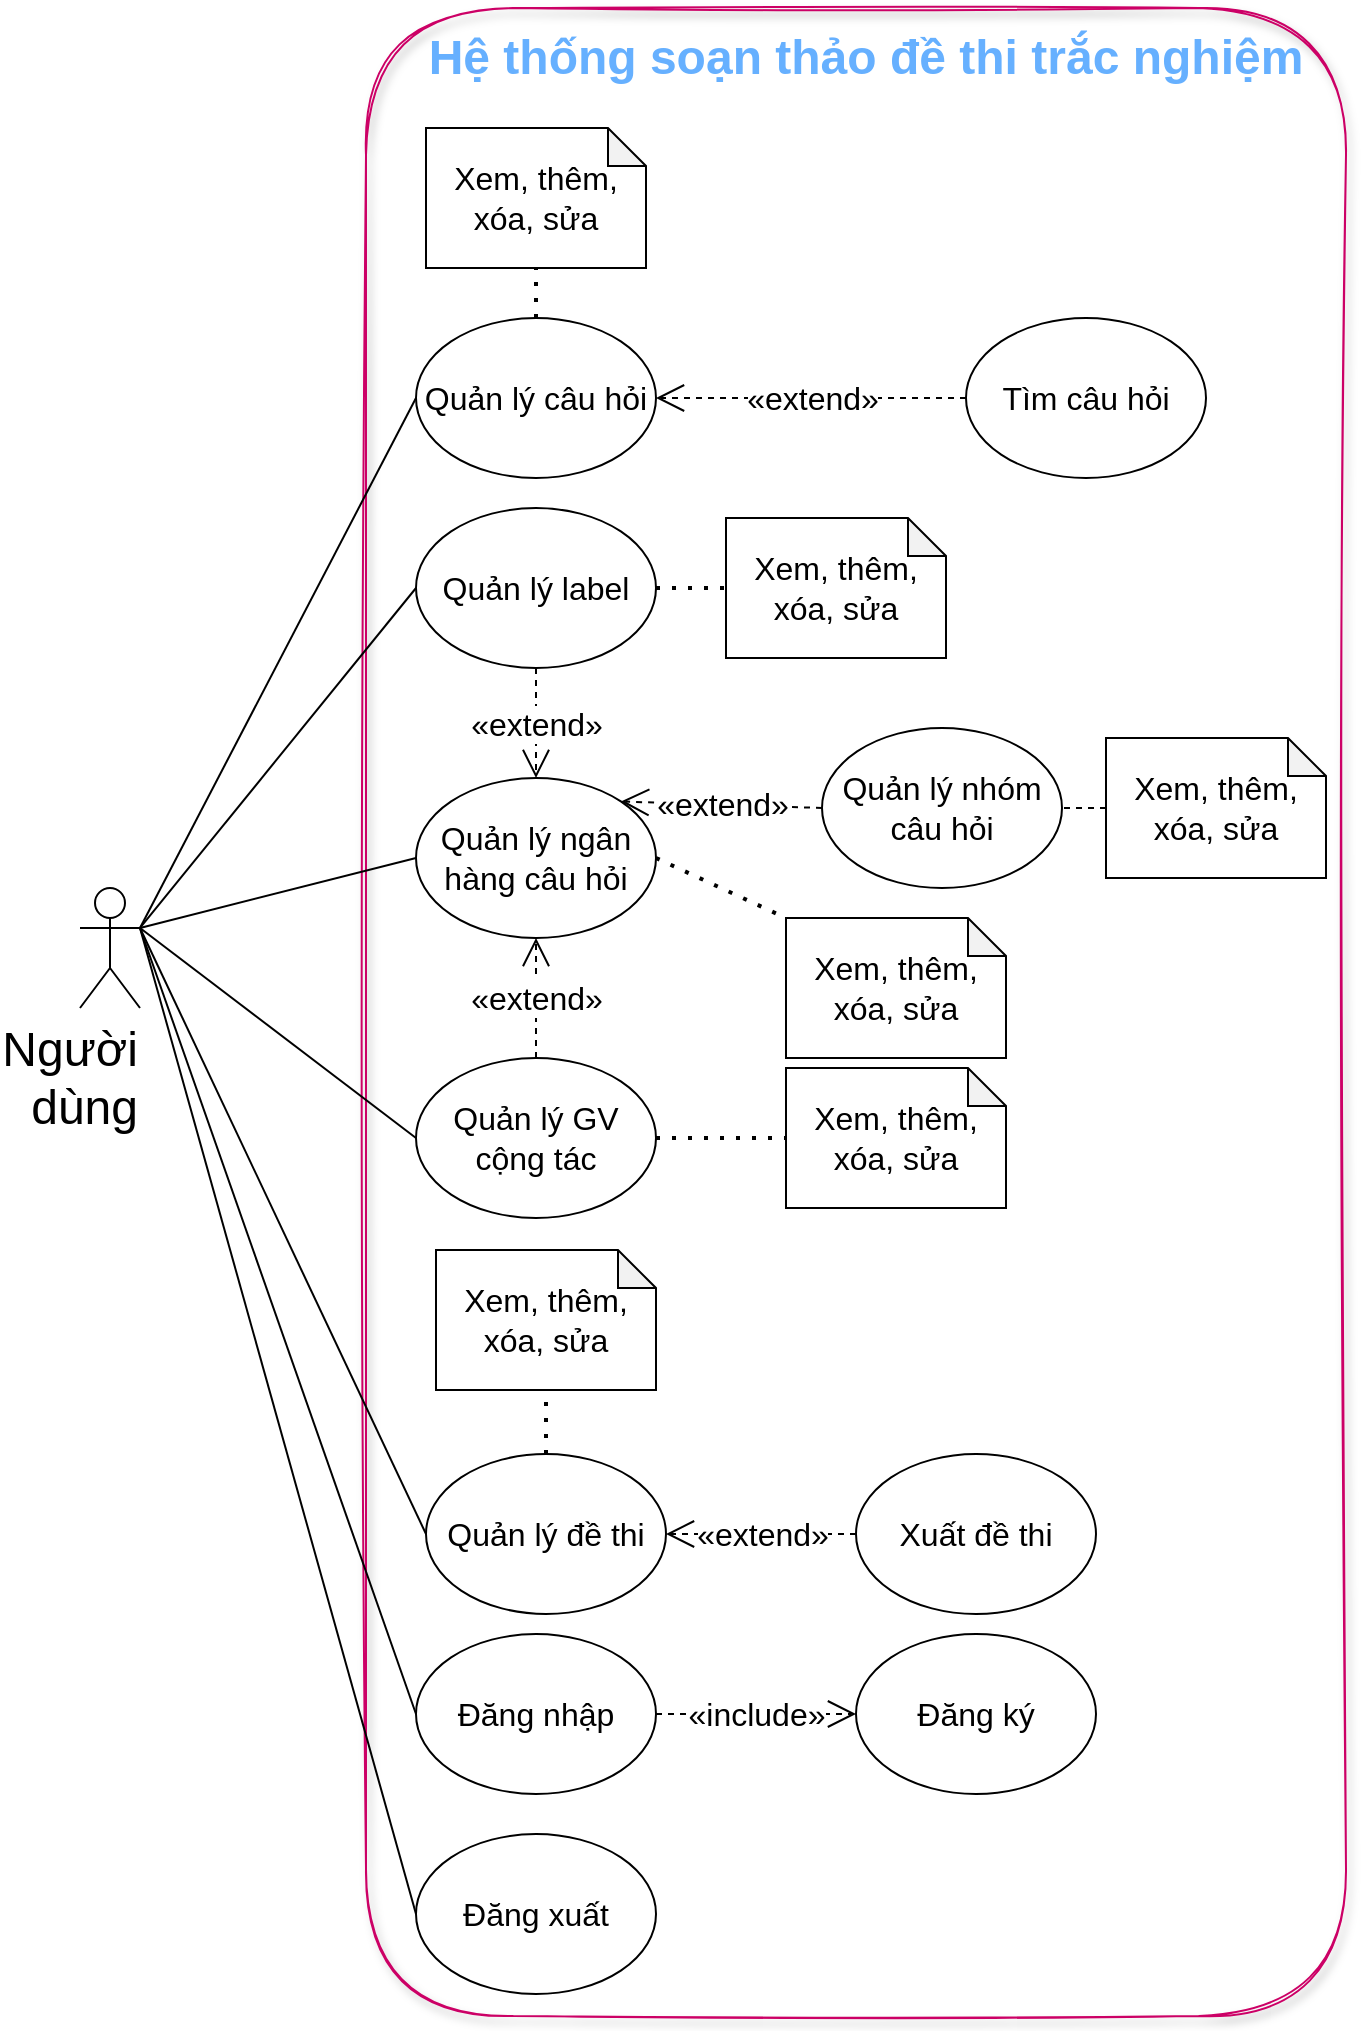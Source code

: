 <mxfile>
    <diagram id="kI2TxlEAmkLJwoIHT96z" name="Hệ thống soạn thảo đề thi trắc nghiệm">
        <mxGraphModel dx="1527" dy="629" grid="0" gridSize="10" guides="1" tooltips="1" connect="1" arrows="1" fold="1" page="1" pageScale="1" pageWidth="850" pageHeight="1100" math="0" shadow="0">
            <root>
                <mxCell id="0"/>
                <mxCell id="1" parent="0"/>
                <mxCell id="45" value="" style="rounded=1;whiteSpace=wrap;html=1;fontSize=24;direction=south;fillColor=none;fontColor=#ffffff;strokeColor=#CC0066;shadow=1;glass=0;sketch=1;gradientDirection=east;" parent="1" vertex="1">
                    <mxGeometry x="200" y="50" width="490" height="1004" as="geometry"/>
                </mxCell>
                <mxCell id="2" value="&lt;font color=&quot;#66b0ff&quot; style=&quot;font-size: 24px&quot;&gt;Hệ thống soạn thảo đề thi trắc nghiệm&lt;/font&gt;" style="text;html=1;align=center;verticalAlign=middle;whiteSpace=wrap;rounded=0;fontStyle=1;fontColor=#66FF66;" parent="1" vertex="1">
                    <mxGeometry x="225" y="60" width="450" height="30" as="geometry"/>
                </mxCell>
                <mxCell id="41" value="&lt;div style=&quot;&quot;&gt;&lt;span style=&quot;background-color: initial;&quot;&gt;Người&lt;/span&gt;&lt;/div&gt;&lt;div style=&quot;&quot;&gt;&lt;span style=&quot;background-color: initial;&quot;&gt;dùng&lt;/span&gt;&lt;/div&gt;" style="shape=umlActor;verticalLabelPosition=bottom;verticalAlign=top;html=1;outlineConnect=0;fontSize=24;align=right;" parent="1" vertex="1">
                    <mxGeometry x="57" y="490" width="30" height="60" as="geometry"/>
                </mxCell>
                <mxCell id="ftGuLWszDXxZbfX0sJgo-45" value="Quản lý câu hỏi" style="ellipse;whiteSpace=wrap;html=1;fontSize=16;" parent="1" vertex="1">
                    <mxGeometry x="225" y="205" width="120" height="80" as="geometry"/>
                </mxCell>
                <mxCell id="ftGuLWszDXxZbfX0sJgo-46" value="Xem, thêm, xóa, sửa" style="shape=note;whiteSpace=wrap;html=1;backgroundOutline=1;darkOpacity=0.05;fontSize=16;size=19;" parent="1" vertex="1">
                    <mxGeometry x="230" y="110" width="110" height="70" as="geometry"/>
                </mxCell>
                <mxCell id="ftGuLWszDXxZbfX0sJgo-47" value="" style="endArrow=none;dashed=1;html=1;dashPattern=1 3;strokeWidth=2;fontSize=16;exitX=0.5;exitY=0;exitDx=0;exitDy=0;entryX=0.5;entryY=1;entryDx=0;entryDy=0;entryPerimeter=0;" parent="1" source="ftGuLWszDXxZbfX0sJgo-45" target="ftGuLWszDXxZbfX0sJgo-46" edge="1">
                    <mxGeometry width="50" height="50" relative="1" as="geometry">
                        <mxPoint x="390" y="300" as="sourcePoint"/>
                        <mxPoint x="440" y="250" as="targetPoint"/>
                    </mxGeometry>
                </mxCell>
                <mxCell id="ftGuLWszDXxZbfX0sJgo-48" value="Quản lý ngân hàng câu hỏi" style="ellipse;whiteSpace=wrap;html=1;fontSize=16;" parent="1" vertex="1">
                    <mxGeometry x="225" y="435" width="120" height="80" as="geometry"/>
                </mxCell>
                <mxCell id="ftGuLWszDXxZbfX0sJgo-49" value="Xem, thêm, xóa, sửa" style="shape=note;whiteSpace=wrap;html=1;backgroundOutline=1;darkOpacity=0.05;fontSize=16;size=19;" parent="1" vertex="1">
                    <mxGeometry x="410" y="505" width="110" height="70" as="geometry"/>
                </mxCell>
                <mxCell id="ftGuLWszDXxZbfX0sJgo-50" value="" style="endArrow=none;dashed=1;html=1;dashPattern=1 3;strokeWidth=2;fontSize=16;entryX=0;entryY=0;entryDx=0;entryDy=0;entryPerimeter=0;exitX=1;exitY=0.5;exitDx=0;exitDy=0;" parent="1" source="ftGuLWszDXxZbfX0sJgo-48" target="ftGuLWszDXxZbfX0sJgo-49" edge="1">
                    <mxGeometry width="50" height="50" relative="1" as="geometry">
                        <mxPoint x="340" y="470" as="sourcePoint"/>
                        <mxPoint x="440" y="440" as="targetPoint"/>
                    </mxGeometry>
                </mxCell>
                <mxCell id="ftGuLWszDXxZbfX0sJgo-54" value="&lt;div style=&quot;text-align: left;&quot;&gt;«extend»&lt;/div&gt;" style="endArrow=open;endSize=12;dashed=1;html=1;fontSize=16;exitX=0.5;exitY=0;exitDx=0;exitDy=0;entryX=0.5;entryY=1;entryDx=0;entryDy=0;" parent="1" source="ftGuLWszDXxZbfX0sJgo-56" target="ftGuLWszDXxZbfX0sJgo-48" edge="1">
                    <mxGeometry width="160" relative="1" as="geometry">
                        <mxPoint x="350" y="390" as="sourcePoint"/>
                        <mxPoint x="410" y="450" as="targetPoint"/>
                    </mxGeometry>
                </mxCell>
                <mxCell id="ftGuLWszDXxZbfX0sJgo-56" value="Quản lý GV cộng tác" style="ellipse;whiteSpace=wrap;html=1;fontSize=16;" parent="1" vertex="1">
                    <mxGeometry x="225" y="575" width="120" height="80" as="geometry"/>
                </mxCell>
                <mxCell id="ftGuLWszDXxZbfX0sJgo-57" value="" style="endArrow=none;html=1;fontSize=16;exitX=1;exitY=0.333;exitDx=0;exitDy=0;exitPerimeter=0;entryX=0;entryY=0.5;entryDx=0;entryDy=0;" parent="1" source="41" target="ftGuLWszDXxZbfX0sJgo-56" edge="1">
                    <mxGeometry width="50" height="50" relative="1" as="geometry">
                        <mxPoint x="150" y="360" as="sourcePoint"/>
                        <mxPoint x="200" y="310" as="targetPoint"/>
                    </mxGeometry>
                </mxCell>
                <mxCell id="ftGuLWszDXxZbfX0sJgo-58" value="" style="endArrow=none;html=1;fontSize=16;exitX=1;exitY=0.333;exitDx=0;exitDy=0;exitPerimeter=0;entryX=0;entryY=0.5;entryDx=0;entryDy=0;" parent="1" source="41" target="ftGuLWszDXxZbfX0sJgo-48" edge="1">
                    <mxGeometry width="50" height="50" relative="1" as="geometry">
                        <mxPoint x="120" y="360" as="sourcePoint"/>
                        <mxPoint x="170" y="310" as="targetPoint"/>
                    </mxGeometry>
                </mxCell>
                <mxCell id="ftGuLWszDXxZbfX0sJgo-59" value="" style="endArrow=none;html=1;fontSize=16;exitX=1;exitY=0.333;exitDx=0;exitDy=0;exitPerimeter=0;entryX=0;entryY=0.5;entryDx=0;entryDy=0;" parent="1" source="41" target="ftGuLWszDXxZbfX0sJgo-45" edge="1">
                    <mxGeometry width="50" height="50" relative="1" as="geometry">
                        <mxPoint x="130" y="320" as="sourcePoint"/>
                        <mxPoint x="180" y="270" as="targetPoint"/>
                    </mxGeometry>
                </mxCell>
                <mxCell id="ftGuLWszDXxZbfX0sJgo-60" value="Quản lý đề thi" style="ellipse;whiteSpace=wrap;html=1;fontSize=16;" parent="1" vertex="1">
                    <mxGeometry x="230" y="773" width="120" height="80" as="geometry"/>
                </mxCell>
                <mxCell id="ftGuLWszDXxZbfX0sJgo-61" value="Xem, thêm, xóa, sửa" style="shape=note;whiteSpace=wrap;html=1;backgroundOutline=1;darkOpacity=0.05;fontSize=16;size=19;" parent="1" vertex="1">
                    <mxGeometry x="235" y="671" width="110" height="70" as="geometry"/>
                </mxCell>
                <mxCell id="ftGuLWszDXxZbfX0sJgo-62" value="" style="endArrow=none;dashed=1;html=1;dashPattern=1 3;strokeWidth=2;fontSize=16;entryX=0.5;entryY=1;entryDx=0;entryDy=0;entryPerimeter=0;exitX=0.5;exitY=0;exitDx=0;exitDy=0;" parent="1" source="ftGuLWszDXxZbfX0sJgo-60" target="ftGuLWszDXxZbfX0sJgo-61" edge="1">
                    <mxGeometry width="50" height="50" relative="1" as="geometry">
                        <mxPoint x="280" y="573" as="sourcePoint"/>
                        <mxPoint x="445" y="453" as="targetPoint"/>
                    </mxGeometry>
                </mxCell>
                <mxCell id="ftGuLWszDXxZbfX0sJgo-65" value="" style="endArrow=none;html=1;fontSize=16;exitX=1;exitY=0.333;exitDx=0;exitDy=0;exitPerimeter=0;entryX=0;entryY=0.5;entryDx=0;entryDy=0;" parent="1" source="41" target="ftGuLWszDXxZbfX0sJgo-60" edge="1">
                    <mxGeometry width="50" height="50" relative="1" as="geometry">
                        <mxPoint x="420" y="490" as="sourcePoint"/>
                        <mxPoint x="470" y="440" as="targetPoint"/>
                    </mxGeometry>
                </mxCell>
                <mxCell id="ftGuLWszDXxZbfX0sJgo-66" value="Xuất đề thi" style="ellipse;whiteSpace=wrap;html=1;fontSize=16;" parent="1" vertex="1">
                    <mxGeometry x="445" y="773" width="120" height="80" as="geometry"/>
                </mxCell>
                <mxCell id="ftGuLWszDXxZbfX0sJgo-67" value="«extend»" style="endArrow=open;endSize=12;dashed=1;html=1;fontSize=16;exitX=0;exitY=0.5;exitDx=0;exitDy=0;entryX=1;entryY=0.5;entryDx=0;entryDy=0;" parent="1" source="ftGuLWszDXxZbfX0sJgo-66" target="ftGuLWszDXxZbfX0sJgo-60" edge="1">
                    <mxGeometry width="160" relative="1" as="geometry">
                        <mxPoint x="495.0" y="253" as="sourcePoint"/>
                        <mxPoint x="335.0" y="233" as="targetPoint"/>
                    </mxGeometry>
                </mxCell>
                <mxCell id="ftGuLWszDXxZbfX0sJgo-73" value="Quản lý label" style="ellipse;whiteSpace=wrap;html=1;fontSize=16;" parent="1" vertex="1">
                    <mxGeometry x="225" y="300" width="120" height="80" as="geometry"/>
                </mxCell>
                <mxCell id="ftGuLWszDXxZbfX0sJgo-74" value="Xem, thêm, xóa, sửa" style="shape=note;whiteSpace=wrap;html=1;backgroundOutline=1;darkOpacity=0.05;fontSize=16;size=19;" parent="1" vertex="1">
                    <mxGeometry x="380" y="305" width="110" height="70" as="geometry"/>
                </mxCell>
                <mxCell id="ftGuLWszDXxZbfX0sJgo-75" value="" style="endArrow=none;dashed=1;html=1;dashPattern=1 3;strokeWidth=2;fontSize=16;exitX=1;exitY=0.5;exitDx=0;exitDy=0;entryX=0;entryY=0.5;entryDx=0;entryDy=0;entryPerimeter=0;" parent="1" source="ftGuLWszDXxZbfX0sJgo-73" target="ftGuLWszDXxZbfX0sJgo-74" edge="1">
                    <mxGeometry width="50" height="50" relative="1" as="geometry">
                        <mxPoint x="400" y="900" as="sourcePoint"/>
                        <mxPoint x="450" y="850" as="targetPoint"/>
                    </mxGeometry>
                </mxCell>
                <mxCell id="ftGuLWszDXxZbfX0sJgo-78" value="" style="endArrow=none;html=1;fontSize=16;entryX=0;entryY=0.5;entryDx=0;entryDy=0;exitX=1;exitY=0.333;exitDx=0;exitDy=0;exitPerimeter=0;" parent="1" source="41" target="ftGuLWszDXxZbfX0sJgo-73" edge="1">
                    <mxGeometry width="50" height="50" relative="1" as="geometry">
                        <mxPoint x="150" y="400" as="sourcePoint"/>
                        <mxPoint x="180" y="610" as="targetPoint"/>
                    </mxGeometry>
                </mxCell>
                <mxCell id="ftGuLWszDXxZbfX0sJgo-80" value="Tìm câu hỏi" style="ellipse;whiteSpace=wrap;html=1;fontSize=16;" parent="1" vertex="1">
                    <mxGeometry x="500" y="205" width="120" height="80" as="geometry"/>
                </mxCell>
                <mxCell id="ftGuLWszDXxZbfX0sJgo-81" value="«extend»" style="endArrow=open;endSize=12;dashed=1;html=1;fontSize=16;exitX=0;exitY=0.5;exitDx=0;exitDy=0;entryX=1;entryY=0.5;entryDx=0;entryDy=0;" parent="1" source="ftGuLWszDXxZbfX0sJgo-80" target="ftGuLWszDXxZbfX0sJgo-45" edge="1">
                    <mxGeometry width="160" relative="1" as="geometry">
                        <mxPoint x="630" y="600" as="sourcePoint"/>
                        <mxPoint x="340.0" y="450" as="targetPoint"/>
                    </mxGeometry>
                </mxCell>
                <mxCell id="ftGuLWszDXxZbfX0sJgo-82" value="Đăng nhập" style="ellipse;whiteSpace=wrap;html=1;fontSize=16;" parent="1" vertex="1">
                    <mxGeometry x="225" y="863" width="120" height="80" as="geometry"/>
                </mxCell>
                <mxCell id="ftGuLWszDXxZbfX0sJgo-83" value="Đăng ký" style="ellipse;whiteSpace=wrap;html=1;fontSize=16;" parent="1" vertex="1">
                    <mxGeometry x="445" y="863" width="120" height="80" as="geometry"/>
                </mxCell>
                <mxCell id="ftGuLWszDXxZbfX0sJgo-84" value="«include»" style="endArrow=open;endSize=12;dashed=1;html=1;fontSize=16;exitX=1;exitY=0.5;exitDx=0;exitDy=0;entryX=0;entryY=0.5;entryDx=0;entryDy=0;" parent="1" source="ftGuLWszDXxZbfX0sJgo-82" target="ftGuLWszDXxZbfX0sJgo-83" edge="1">
                    <mxGeometry width="160" relative="1" as="geometry">
                        <mxPoint x="375" y="913" as="sourcePoint"/>
                        <mxPoint x="460" y="813" as="targetPoint"/>
                    </mxGeometry>
                </mxCell>
                <mxCell id="ftGuLWszDXxZbfX0sJgo-86" value="" style="endArrow=none;html=1;fontSize=16;entryX=0;entryY=0.5;entryDx=0;entryDy=0;exitX=1;exitY=0.333;exitDx=0;exitDy=0;exitPerimeter=0;" parent="1" source="41" target="ftGuLWszDXxZbfX0sJgo-82" edge="1">
                    <mxGeometry width="50" height="50" relative="1" as="geometry">
                        <mxPoint x="100" y="840" as="sourcePoint"/>
                        <mxPoint x="150" y="790" as="targetPoint"/>
                    </mxGeometry>
                </mxCell>
                <mxCell id="ftGuLWszDXxZbfX0sJgo-87" value="Đăng xuất" style="ellipse;whiteSpace=wrap;html=1;fontSize=16;" parent="1" vertex="1">
                    <mxGeometry x="225" y="963" width="120" height="80" as="geometry"/>
                </mxCell>
                <mxCell id="ftGuLWszDXxZbfX0sJgo-88" value="«extend»" style="endArrow=open;endSize=12;dashed=1;html=1;fontSize=16;exitX=0.5;exitY=1;exitDx=0;exitDy=0;" parent="1" source="ftGuLWszDXxZbfX0sJgo-73" target="ftGuLWszDXxZbfX0sJgo-48" edge="1">
                    <mxGeometry width="160" relative="1" as="geometry">
                        <mxPoint x="460" y="310" as="sourcePoint"/>
                        <mxPoint x="330" y="400" as="targetPoint"/>
                    </mxGeometry>
                </mxCell>
                <mxCell id="46" value="" style="endArrow=none;html=1;fontColor=#66b0ff;entryX=0;entryY=0.5;entryDx=0;entryDy=0;exitX=1;exitY=0.333;exitDx=0;exitDy=0;exitPerimeter=0;" parent="1" source="41" target="ftGuLWszDXxZbfX0sJgo-87" edge="1">
                    <mxGeometry width="50" height="50" relative="1" as="geometry">
                        <mxPoint x="170" y="720" as="sourcePoint"/>
                        <mxPoint x="100" y="1020" as="targetPoint"/>
                    </mxGeometry>
                </mxCell>
                <mxCell id="48" value="Quản lý nhóm câu hỏi" style="ellipse;whiteSpace=wrap;html=1;fontSize=16;" parent="1" vertex="1">
                    <mxGeometry x="428" y="410" width="120" height="80" as="geometry"/>
                </mxCell>
                <mxCell id="50" style="edgeStyle=none;html=1;entryX=1;entryY=0.5;entryDx=0;entryDy=0;endArrow=none;endFill=0;dashed=1;" parent="1" source="49" target="48" edge="1">
                    <mxGeometry relative="1" as="geometry"/>
                </mxCell>
                <mxCell id="49" value="Xem, thêm, xóa, sửa" style="shape=note;whiteSpace=wrap;html=1;backgroundOutline=1;darkOpacity=0.05;fontSize=16;size=19;" parent="1" vertex="1">
                    <mxGeometry x="570" y="415" width="110" height="70" as="geometry"/>
                </mxCell>
                <mxCell id="51" value="«extend»" style="endArrow=open;endSize=12;dashed=1;html=1;fontSize=16;exitX=0;exitY=0.5;exitDx=0;exitDy=0;entryX=1;entryY=0;entryDx=0;entryDy=0;" parent="1" source="48" target="ftGuLWszDXxZbfX0sJgo-48" edge="1">
                    <mxGeometry width="160" relative="1" as="geometry">
                        <mxPoint x="570" y="530" as="sourcePoint"/>
                        <mxPoint x="353.364" y="494.276" as="targetPoint"/>
                    </mxGeometry>
                </mxCell>
                <mxCell id="52" value="Xem, thêm, xóa, sửa" style="shape=note;whiteSpace=wrap;html=1;backgroundOutline=1;darkOpacity=0.05;fontSize=16;size=19;" parent="1" vertex="1">
                    <mxGeometry x="410" y="580" width="110" height="70" as="geometry"/>
                </mxCell>
                <mxCell id="54" value="" style="endArrow=none;dashed=1;html=1;dashPattern=1 3;strokeWidth=2;fontSize=16;exitX=1;exitY=0.5;exitDx=0;exitDy=0;entryX=0;entryY=0.5;entryDx=0;entryDy=0;entryPerimeter=0;" parent="1" source="ftGuLWszDXxZbfX0sJgo-56" target="52" edge="1">
                    <mxGeometry width="50" height="50" relative="1" as="geometry">
                        <mxPoint x="295" y="525" as="sourcePoint"/>
                        <mxPoint x="435.5" y="600" as="targetPoint"/>
                    </mxGeometry>
                </mxCell>
            </root>
        </mxGraphModel>
    </diagram>
    <diagram name="Label" id="Ou65Na-FYIyKuGrdPpEd">
        <mxGraphModel dx="840" dy="346" grid="0" gridSize="10" guides="1" tooltips="1" connect="1" arrows="1" fold="1" page="1" pageScale="1" pageWidth="827" pageHeight="1169" math="0" shadow="0">
            <root>
                <mxCell id="mjTCk4PQH8l80NXHScGJ-0"/>
                <mxCell id="mjTCk4PQH8l80NXHScGJ-1" parent="mjTCk4PQH8l80NXHScGJ-0"/>
                <mxCell id="mjTCk4PQH8l80NXHScGJ-2" value="Module quản lý label" style="swimlane;whiteSpace=wrap;html=1;startSize=23;" parent="mjTCk4PQH8l80NXHScGJ-1" vertex="1">
                    <mxGeometry x="110" y="110" width="610" height="530" as="geometry"/>
                </mxCell>
                <mxCell id="mjTCk4PQH8l80NXHScGJ-3" value="Thêm label/sublabel" style="ellipse;whiteSpace=wrap;html=1;fontSize=16;" parent="mjTCk4PQH8l80NXHScGJ-2" vertex="1">
                    <mxGeometry x="248" y="171" width="120" height="80" as="geometry"/>
                </mxCell>
                <mxCell id="mjTCk4PQH8l80NXHScGJ-4" value="Xem danh sách label/sublabel" style="ellipse;whiteSpace=wrap;html=1;fontSize=16;" parent="mjTCk4PQH8l80NXHScGJ-2" vertex="1">
                    <mxGeometry x="248" y="51" width="120" height="80" as="geometry"/>
                </mxCell>
                <mxCell id="mjTCk4PQH8l80NXHScGJ-5" value="Xóa label/sublabel" style="ellipse;whiteSpace=wrap;html=1;fontSize=16;" parent="mjTCk4PQH8l80NXHScGJ-2" vertex="1">
                    <mxGeometry x="248" y="421" width="120" height="80" as="geometry"/>
                </mxCell>
                <mxCell id="mjTCk4PQH8l80NXHScGJ-6" value="Sửa label/sublabel" style="ellipse;whiteSpace=wrap;html=1;fontSize=16;" parent="mjTCk4PQH8l80NXHScGJ-2" vertex="1">
                    <mxGeometry x="248" y="296" width="120" height="80" as="geometry"/>
                </mxCell>
                <mxCell id="mjTCk4PQH8l80NXHScGJ-7" style="edgeStyle=none;html=1;exitX=1;exitY=0.333;exitDx=0;exitDy=0;exitPerimeter=0;entryX=0;entryY=0.5;entryDx=0;entryDy=0;" parent="mjTCk4PQH8l80NXHScGJ-1" source="mjTCk4PQH8l80NXHScGJ-11" target="mjTCk4PQH8l80NXHScGJ-4" edge="1">
                    <mxGeometry relative="1" as="geometry"/>
                </mxCell>
                <mxCell id="mjTCk4PQH8l80NXHScGJ-8" style="edgeStyle=none;html=1;exitX=1;exitY=0.333;exitDx=0;exitDy=0;exitPerimeter=0;entryX=0;entryY=0.5;entryDx=0;entryDy=0;" parent="mjTCk4PQH8l80NXHScGJ-1" source="mjTCk4PQH8l80NXHScGJ-11" target="mjTCk4PQH8l80NXHScGJ-3" edge="1">
                    <mxGeometry relative="1" as="geometry"/>
                </mxCell>
                <mxCell id="mjTCk4PQH8l80NXHScGJ-9" style="edgeStyle=none;html=1;exitX=1;exitY=0.333;exitDx=0;exitDy=0;exitPerimeter=0;entryX=0;entryY=0.5;entryDx=0;entryDy=0;" parent="mjTCk4PQH8l80NXHScGJ-1" source="mjTCk4PQH8l80NXHScGJ-11" target="mjTCk4PQH8l80NXHScGJ-6" edge="1">
                    <mxGeometry relative="1" as="geometry"/>
                </mxCell>
                <mxCell id="mjTCk4PQH8l80NXHScGJ-10" style="edgeStyle=none;html=1;exitX=1;exitY=0.333;exitDx=0;exitDy=0;exitPerimeter=0;entryX=0;entryY=0.5;entryDx=0;entryDy=0;" parent="mjTCk4PQH8l80NXHScGJ-1" source="mjTCk4PQH8l80NXHScGJ-11" target="mjTCk4PQH8l80NXHScGJ-5" edge="1">
                    <mxGeometry relative="1" as="geometry"/>
                </mxCell>
                <mxCell id="mjTCk4PQH8l80NXHScGJ-11" value="&lt;div style=&quot;&quot;&gt;&lt;span style=&quot;background-color: initial;&quot;&gt;Người&lt;/span&gt;&lt;/div&gt;&lt;div style=&quot;&quot;&gt;&lt;span style=&quot;background-color: initial;&quot;&gt;dùng&lt;/span&gt;&lt;/div&gt;" style="shape=umlActor;verticalLabelPosition=bottom;verticalAlign=top;html=1;outlineConnect=0;fontSize=24;align=center;" parent="mjTCk4PQH8l80NXHScGJ-1" vertex="1">
                    <mxGeometry x="56" y="356" width="30" height="60" as="geometry"/>
                </mxCell>
            </root>
        </mxGraphModel>
    </diagram>
    <diagram name="Đăng nhập/Đăng ký" id="SIK0rSb-6E7oVWPm5ukx">
        <mxGraphModel dx="840" dy="346" grid="0" gridSize="10" guides="1" tooltips="1" connect="1" arrows="1" fold="1" page="1" pageScale="1" pageWidth="827" pageHeight="1169" math="0" shadow="0">
            <root>
                <mxCell id="Q3WJ9TiMeEvw-h2aDzDZ-0"/>
                <mxCell id="Q3WJ9TiMeEvw-h2aDzDZ-1" parent="Q3WJ9TiMeEvw-h2aDzDZ-0"/>
                <mxCell id="Q3WJ9TiMeEvw-h2aDzDZ-2" value="Module quản lý đăng nhập/đăng ký" style="swimlane;whiteSpace=wrap;html=1;startSize=23;" parent="Q3WJ9TiMeEvw-h2aDzDZ-1" vertex="1">
                    <mxGeometry x="110" y="110" width="610" height="405" as="geometry">
                        <mxRectangle x="110" y="110" width="235" height="26" as="alternateBounds"/>
                    </mxGeometry>
                </mxCell>
                <mxCell id="Q3WJ9TiMeEvw-h2aDzDZ-3" value="Đăng nhập" style="ellipse;whiteSpace=wrap;html=1;fontSize=16;" parent="Q3WJ9TiMeEvw-h2aDzDZ-2" vertex="1">
                    <mxGeometry x="245" y="225" width="120" height="80" as="geometry"/>
                </mxCell>
                <mxCell id="Q3WJ9TiMeEvw-h2aDzDZ-4" value="Đăng ký" style="ellipse;whiteSpace=wrap;html=1;fontSize=16;" parent="Q3WJ9TiMeEvw-h2aDzDZ-2" vertex="1">
                    <mxGeometry x="245" y="82" width="120" height="80" as="geometry"/>
                </mxCell>
                <mxCell id="MC_qUxox84DBc-2bxmi9-2" value="Quên mật khẩu" style="ellipse;whiteSpace=wrap;html=1;fontSize=16;" parent="Q3WJ9TiMeEvw-h2aDzDZ-2" vertex="1">
                    <mxGeometry x="438" y="164" width="120" height="80" as="geometry"/>
                </mxCell>
                <mxCell id="MC_qUxox84DBc-2bxmi9-3" value="Đăng xuất" style="ellipse;whiteSpace=wrap;html=1;fontSize=16;" parent="Q3WJ9TiMeEvw-h2aDzDZ-2" vertex="1">
                    <mxGeometry x="438" y="305" width="120" height="80" as="geometry"/>
                </mxCell>
                <mxCell id="hAKFjTz12zQQa1Tr31EI-0" value="&lt;div style=&quot;text-align: left;&quot;&gt;«extend»&lt;/div&gt;" style="endArrow=open;endSize=12;dashed=1;html=1;fontSize=16;exitX=0;exitY=0.5;exitDx=0;exitDy=0;entryX=1;entryY=0.5;entryDx=0;entryDy=0;" parent="Q3WJ9TiMeEvw-h2aDzDZ-2" source="MC_qUxox84DBc-2bxmi9-2" target="Q3WJ9TiMeEvw-h2aDzDZ-3" edge="1">
                    <mxGeometry width="160" relative="1" as="geometry">
                        <mxPoint x="344" y="572" as="sourcePoint"/>
                        <mxPoint x="163" y="504" as="targetPoint"/>
                        <Array as="points"/>
                    </mxGeometry>
                </mxCell>
                <mxCell id="Sy0MkBz10zGxBhilfPgs-0" value="&lt;div style=&quot;text-align: left;&quot;&gt;«extend»&lt;/div&gt;" style="endArrow=open;endSize=12;dashed=1;html=1;fontSize=16;exitX=0;exitY=0.5;exitDx=0;exitDy=0;entryX=1;entryY=0.5;entryDx=0;entryDy=0;" parent="Q3WJ9TiMeEvw-h2aDzDZ-2" source="MC_qUxox84DBc-2bxmi9-3" target="Q3WJ9TiMeEvw-h2aDzDZ-3" edge="1">
                    <mxGeometry width="160" relative="1" as="geometry">
                        <mxPoint x="433.0" y="214.0" as="sourcePoint"/>
                        <mxPoint x="375" y="275" as="targetPoint"/>
                        <Array as="points"/>
                    </mxGeometry>
                </mxCell>
                <mxCell id="Q3WJ9TiMeEvw-h2aDzDZ-7" style="edgeStyle=none;html=1;exitX=1;exitY=0.333;exitDx=0;exitDy=0;exitPerimeter=0;entryX=0;entryY=0.5;entryDx=0;entryDy=0;" parent="Q3WJ9TiMeEvw-h2aDzDZ-1" source="MC_qUxox84DBc-2bxmi9-1" target="Q3WJ9TiMeEvw-h2aDzDZ-4" edge="1">
                    <mxGeometry relative="1" as="geometry"/>
                </mxCell>
                <mxCell id="Q3WJ9TiMeEvw-h2aDzDZ-8" style="edgeStyle=none;html=1;exitX=1;exitY=0.333;exitDx=0;exitDy=0;exitPerimeter=0;entryX=0;entryY=0.5;entryDx=0;entryDy=0;" parent="Q3WJ9TiMeEvw-h2aDzDZ-1" source="Q3WJ9TiMeEvw-h2aDzDZ-11" target="Q3WJ9TiMeEvw-h2aDzDZ-3" edge="1">
                    <mxGeometry relative="1" as="geometry"/>
                </mxCell>
                <mxCell id="Q3WJ9TiMeEvw-h2aDzDZ-11" value="&lt;div style=&quot;&quot;&gt;&lt;span style=&quot;background-color: initial;&quot;&gt;Người&lt;/span&gt;&lt;/div&gt;&lt;div style=&quot;&quot;&gt;&lt;span style=&quot;background-color: initial;&quot;&gt;dùng&lt;/span&gt;&lt;/div&gt;" style="shape=umlActor;verticalLabelPosition=bottom;verticalAlign=top;html=1;outlineConnect=0;fontSize=24;align=center;" parent="Q3WJ9TiMeEvw-h2aDzDZ-1" vertex="1">
                    <mxGeometry x="56" y="356" width="30" height="60" as="geometry"/>
                </mxCell>
                <mxCell id="MC_qUxox84DBc-2bxmi9-1" value="&lt;div style=&quot;&quot;&gt;Khách&lt;/div&gt;" style="shape=umlActor;verticalLabelPosition=bottom;verticalAlign=top;html=1;outlineConnect=0;fontSize=24;align=center;" parent="Q3WJ9TiMeEvw-h2aDzDZ-1" vertex="1">
                    <mxGeometry x="51" y="212" width="30" height="60" as="geometry"/>
                </mxCell>
            </root>
        </mxGraphModel>
    </diagram>
    <diagram name="GV cộng tác" id="t8Teq_oMgi5YN7fvB1jG">
        <mxGraphModel dx="840" dy="346" grid="0" gridSize="10" guides="1" tooltips="1" connect="1" arrows="1" fold="1" page="1" pageScale="1" pageWidth="827" pageHeight="1169" math="0" shadow="0">
            <root>
                <mxCell id="WiwW6T4yUcQlJP7RKSxs-0"/>
                <mxCell id="WiwW6T4yUcQlJP7RKSxs-1" parent="WiwW6T4yUcQlJP7RKSxs-0"/>
                <mxCell id="WiwW6T4yUcQlJP7RKSxs-2" value="Module quản lý GV cộng tác" style="swimlane;whiteSpace=wrap;html=1;startSize=23;" parent="WiwW6T4yUcQlJP7RKSxs-1" vertex="1">
                    <mxGeometry x="110" y="110" width="610" height="530" as="geometry"/>
                </mxCell>
                <mxCell id="WiwW6T4yUcQlJP7RKSxs-3" value="Mời thành viên" style="ellipse;whiteSpace=wrap;html=1;fontSize=16;" parent="WiwW6T4yUcQlJP7RKSxs-2" vertex="1">
                    <mxGeometry x="248" y="171" width="120" height="80" as="geometry"/>
                </mxCell>
                <mxCell id="WiwW6T4yUcQlJP7RKSxs-4" value="Xem danh sách thành viên" style="ellipse;whiteSpace=wrap;html=1;fontSize=16;" parent="WiwW6T4yUcQlJP7RKSxs-2" vertex="1">
                    <mxGeometry x="248" y="51" width="120" height="80" as="geometry"/>
                </mxCell>
                <mxCell id="WiwW6T4yUcQlJP7RKSxs-5" value="Xóa thành viên" style="ellipse;whiteSpace=wrap;html=1;fontSize=16;" parent="WiwW6T4yUcQlJP7RKSxs-2" vertex="1">
                    <mxGeometry x="248" y="421" width="120" height="80" as="geometry"/>
                </mxCell>
                <mxCell id="WiwW6T4yUcQlJP7RKSxs-7" value="Tìm kiếm thành viên" style="ellipse;whiteSpace=wrap;html=1;fontSize=16;" parent="WiwW6T4yUcQlJP7RKSxs-2" vertex="1">
                    <mxGeometry x="248" y="296" width="120" height="80" as="geometry"/>
                </mxCell>
                <mxCell id="YW8SRH_bthJT2Bs3ChGq-2" style="edgeStyle=none;html=1;exitX=1;exitY=0.333;exitDx=0;exitDy=0;exitPerimeter=0;entryX=0;entryY=0.5;entryDx=0;entryDy=0;" parent="WiwW6T4yUcQlJP7RKSxs-1" source="YW8SRH_bthJT2Bs3ChGq-0" target="WiwW6T4yUcQlJP7RKSxs-4" edge="1">
                    <mxGeometry relative="1" as="geometry"/>
                </mxCell>
                <mxCell id="YW8SRH_bthJT2Bs3ChGq-3" style="edgeStyle=none;html=1;exitX=1;exitY=0.333;exitDx=0;exitDy=0;exitPerimeter=0;entryX=0;entryY=0.5;entryDx=0;entryDy=0;" parent="WiwW6T4yUcQlJP7RKSxs-1" source="YW8SRH_bthJT2Bs3ChGq-0" target="WiwW6T4yUcQlJP7RKSxs-3" edge="1">
                    <mxGeometry relative="1" as="geometry"/>
                </mxCell>
                <mxCell id="YW8SRH_bthJT2Bs3ChGq-4" style="edgeStyle=none;html=1;exitX=1;exitY=0.333;exitDx=0;exitDy=0;exitPerimeter=0;entryX=0;entryY=0.5;entryDx=0;entryDy=0;" parent="WiwW6T4yUcQlJP7RKSxs-1" source="YW8SRH_bthJT2Bs3ChGq-0" target="WiwW6T4yUcQlJP7RKSxs-7" edge="1">
                    <mxGeometry relative="1" as="geometry"/>
                </mxCell>
                <mxCell id="YW8SRH_bthJT2Bs3ChGq-5" style="edgeStyle=none;html=1;exitX=1;exitY=0.333;exitDx=0;exitDy=0;exitPerimeter=0;entryX=0;entryY=0.5;entryDx=0;entryDy=0;" parent="WiwW6T4yUcQlJP7RKSxs-1" source="YW8SRH_bthJT2Bs3ChGq-0" target="WiwW6T4yUcQlJP7RKSxs-5" edge="1">
                    <mxGeometry relative="1" as="geometry"/>
                </mxCell>
                <mxCell id="YW8SRH_bthJT2Bs3ChGq-0" value="&lt;div style=&quot;&quot;&gt;&lt;span style=&quot;background-color: initial;&quot;&gt;Người&lt;/span&gt;&lt;/div&gt;&lt;div style=&quot;&quot;&gt;&lt;span style=&quot;background-color: initial;&quot;&gt;dùng&lt;/span&gt;&lt;/div&gt;" style="shape=umlActor;verticalLabelPosition=bottom;verticalAlign=top;html=1;outlineConnect=0;fontSize=24;align=center;" parent="WiwW6T4yUcQlJP7RKSxs-1" vertex="1">
                    <mxGeometry x="56" y="356" width="30" height="60" as="geometry"/>
                </mxCell>
            </root>
        </mxGraphModel>
    </diagram>
    <diagram name="Đề thi &amp; câu hỏi" id="I9z-O2eO9hEFawd33mVQ">
        <mxGraphModel dx="840" dy="746" grid="0" gridSize="10" guides="1" tooltips="1" connect="1" arrows="1" fold="1" page="0" pageScale="1" pageWidth="827" pageHeight="1169" math="0" shadow="0">
            <root>
                <mxCell id="pRch0jHzLetQYQ0x03yw-0"/>
                <mxCell id="pRch0jHzLetQYQ0x03yw-1" parent="pRch0jHzLetQYQ0x03yw-0"/>
                <mxCell id="pRch0jHzLetQYQ0x03yw-2" value="Module quản lý đề thi &amp;amp; câu hỏi" style="swimlane;whiteSpace=wrap;html=1;startSize=23;" parent="pRch0jHzLetQYQ0x03yw-1" vertex="1">
                    <mxGeometry x="298" y="-227" width="1192" height="1487" as="geometry"/>
                </mxCell>
                <mxCell id="pRch0jHzLetQYQ0x03yw-4" value="Quản lý đề thi" style="ellipse;whiteSpace=wrap;html=1;fontSize=16;" parent="pRch0jHzLetQYQ0x03yw-2" vertex="1">
                    <mxGeometry x="43" y="93" width="120" height="80" as="geometry"/>
                </mxCell>
                <mxCell id="-JLUsmWTSiXVMOeNM4MZ-0" value="Quản lý câu hỏi" style="ellipse;whiteSpace=wrap;html=1;fontSize=16;" parent="pRch0jHzLetQYQ0x03yw-2" vertex="1">
                    <mxGeometry x="43" y="1303" width="120" height="80" as="geometry"/>
                </mxCell>
                <mxCell id="-JLUsmWTSiXVMOeNM4MZ-4" value="Xem đề thi" style="ellipse;whiteSpace=wrap;html=1;fontSize=16;" parent="pRch0jHzLetQYQ0x03yw-2" vertex="1">
                    <mxGeometry x="782" y="44" width="120" height="80" as="geometry"/>
                </mxCell>
                <mxCell id="-JLUsmWTSiXVMOeNM4MZ-5" value="Thêm đề thi" style="ellipse;whiteSpace=wrap;html=1;fontSize=16;" parent="pRch0jHzLetQYQ0x03yw-2" vertex="1">
                    <mxGeometry x="782" y="162" width="120" height="80" as="geometry"/>
                </mxCell>
                <mxCell id="-JLUsmWTSiXVMOeNM4MZ-6" value="Xóa đề thi" style="ellipse;whiteSpace=wrap;html=1;fontSize=16;" parent="pRch0jHzLetQYQ0x03yw-2" vertex="1">
                    <mxGeometry x="782" y="266" width="120" height="80" as="geometry"/>
                </mxCell>
                <mxCell id="-JLUsmWTSiXVMOeNM4MZ-10" value="Sửa câu hỏi" style="ellipse;whiteSpace=wrap;html=1;fontSize=16;" parent="pRch0jHzLetQYQ0x03yw-2" vertex="1">
                    <mxGeometry x="593" y="1332" width="120" height="80" as="geometry"/>
                </mxCell>
                <mxCell id="-JLUsmWTSiXVMOeNM4MZ-11" value="Xóa câu hỏi" style="ellipse;whiteSpace=wrap;html=1;fontSize=16;" parent="pRch0jHzLetQYQ0x03yw-2" vertex="1">
                    <mxGeometry x="593" y="1223" width="120" height="80" as="geometry"/>
                </mxCell>
                <mxCell id="-JLUsmWTSiXVMOeNM4MZ-12" value="Thêm câu hỏi" style="ellipse;whiteSpace=wrap;html=1;fontSize=16;" parent="pRch0jHzLetQYQ0x03yw-2" vertex="1">
                    <mxGeometry x="593" y="1113" width="120" height="80" as="geometry"/>
                </mxCell>
                <mxCell id="sp5Y45ivBpeso0Hyqxqd-0" value="&lt;div style=&quot;text-align: left;&quot;&gt;«extend»&lt;/div&gt;" style="endArrow=open;endSize=12;dashed=1;html=1;fontSize=16;exitX=0;exitY=0.5;exitDx=0;exitDy=0;entryX=1;entryY=0.5;entryDx=0;entryDy=0;" parent="pRch0jHzLetQYQ0x03yw-2" source="-JLUsmWTSiXVMOeNM4MZ-4" target="pRch0jHzLetQYQ0x03yw-4" edge="1">
                    <mxGeometry width="160" relative="1" as="geometry">
                        <mxPoint x="175" y="465" as="sourcePoint"/>
                        <mxPoint x="175" y="405" as="targetPoint"/>
                    </mxGeometry>
                </mxCell>
                <mxCell id="sp5Y45ivBpeso0Hyqxqd-1" value="&lt;div style=&quot;text-align: left;&quot;&gt;«extend»&lt;/div&gt;" style="endArrow=open;endSize=12;dashed=1;html=1;fontSize=16;exitX=0;exitY=0.5;exitDx=0;exitDy=0;entryX=1;entryY=0.5;entryDx=0;entryDy=0;" parent="pRch0jHzLetQYQ0x03yw-2" source="-JLUsmWTSiXVMOeNM4MZ-5" target="pRch0jHzLetQYQ0x03yw-4" edge="1">
                    <mxGeometry width="160" relative="1" as="geometry">
                        <mxPoint x="265.0" y="86" as="sourcePoint"/>
                        <mxPoint x="173" y="143.0" as="targetPoint"/>
                    </mxGeometry>
                </mxCell>
                <mxCell id="sp5Y45ivBpeso0Hyqxqd-2" value="&lt;div style=&quot;text-align: left;&quot;&gt;«extend»&lt;/div&gt;" style="endArrow=open;endSize=12;dashed=1;html=1;fontSize=16;exitX=0;exitY=0.5;exitDx=0;exitDy=0;entryX=1;entryY=0.5;entryDx=0;entryDy=0;" parent="pRch0jHzLetQYQ0x03yw-2" source="-JLUsmWTSiXVMOeNM4MZ-6" target="pRch0jHzLetQYQ0x03yw-4" edge="1">
                    <mxGeometry width="160" relative="1" as="geometry">
                        <mxPoint x="214" y="198.0" as="sourcePoint"/>
                        <mxPoint x="173" y="143.0" as="targetPoint"/>
                    </mxGeometry>
                </mxCell>
                <mxCell id="sp5Y45ivBpeso0Hyqxqd-3" value="&lt;div style=&quot;text-align: left;&quot;&gt;«extend»&lt;/div&gt;" style="endArrow=open;endSize=12;dashed=1;html=1;fontSize=16;exitX=0;exitY=0.5;exitDx=0;exitDy=0;entryX=1;entryY=0.5;entryDx=0;entryDy=0;" parent="pRch0jHzLetQYQ0x03yw-2" source="sp5Y45ivBpeso0Hyqxqd-8" target="pRch0jHzLetQYQ0x03yw-4" edge="1">
                    <mxGeometry width="160" relative="1" as="geometry">
                        <mxPoint x="584" y="404" as="sourcePoint"/>
                        <mxPoint x="155.426" y="171.284" as="targetPoint"/>
                    </mxGeometry>
                </mxCell>
                <mxCell id="sp5Y45ivBpeso0Hyqxqd-4" value="&lt;div style=&quot;text-align: left;&quot;&gt;«extend»&lt;/div&gt;" style="endArrow=open;endSize=12;dashed=1;html=1;fontSize=16;exitX=0;exitY=0.5;exitDx=0;exitDy=0;entryX=1;entryY=0.5;entryDx=0;entryDy=0;" parent="pRch0jHzLetQYQ0x03yw-2" source="-JLUsmWTSiXVMOeNM4MZ-10" target="-JLUsmWTSiXVMOeNM4MZ-0" edge="1">
                    <mxGeometry width="160" relative="1" as="geometry">
                        <mxPoint x="224" y="312.0" as="sourcePoint"/>
                        <mxPoint x="165.426" y="181.284" as="targetPoint"/>
                    </mxGeometry>
                </mxCell>
                <mxCell id="sp5Y45ivBpeso0Hyqxqd-5" value="&lt;div style=&quot;text-align: left;&quot;&gt;«extend»&lt;/div&gt;" style="endArrow=open;endSize=12;dashed=1;html=1;fontSize=16;exitX=0;exitY=0.5;exitDx=0;exitDy=0;entryX=1;entryY=0.5;entryDx=0;entryDy=0;" parent="pRch0jHzLetQYQ0x03yw-2" source="-JLUsmWTSiXVMOeNM4MZ-11" target="-JLUsmWTSiXVMOeNM4MZ-0" edge="1">
                    <mxGeometry width="160" relative="1" as="geometry">
                        <mxPoint x="234" y="322.0" as="sourcePoint"/>
                        <mxPoint x="175.426" y="191.284" as="targetPoint"/>
                    </mxGeometry>
                </mxCell>
                <mxCell id="sp5Y45ivBpeso0Hyqxqd-6" value="&lt;div style=&quot;text-align: left;&quot;&gt;«extend»&lt;/div&gt;" style="endArrow=open;endSize=12;dashed=1;html=1;fontSize=16;entryX=1;entryY=0.5;entryDx=0;entryDy=0;exitX=0;exitY=0.5;exitDx=0;exitDy=0;" parent="pRch0jHzLetQYQ0x03yw-2" source="-JLUsmWTSiXVMOeNM4MZ-12" target="-JLUsmWTSiXVMOeNM4MZ-0" edge="1">
                    <mxGeometry width="160" relative="1" as="geometry">
                        <mxPoint x="244" y="332.0" as="sourcePoint"/>
                        <mxPoint x="185.426" y="201.284" as="targetPoint"/>
                    </mxGeometry>
                </mxCell>
                <mxCell id="-JLUsmWTSiXVMOeNM4MZ-9" value="Xem câu hỏi" style="ellipse;whiteSpace=wrap;html=1;fontSize=16;" parent="pRch0jHzLetQYQ0x03yw-2" vertex="1">
                    <mxGeometry x="593" y="1004" width="120" height="80" as="geometry"/>
                </mxCell>
                <mxCell id="sp5Y45ivBpeso0Hyqxqd-7" value="&lt;div style=&quot;text-align: left;&quot;&gt;«extend»&lt;/div&gt;" style="endArrow=open;endSize=12;dashed=1;html=1;fontSize=16;exitX=0;exitY=0.5;exitDx=0;exitDy=0;entryX=1;entryY=0.5;entryDx=0;entryDy=0;" parent="pRch0jHzLetQYQ0x03yw-2" source="-JLUsmWTSiXVMOeNM4MZ-9" target="-JLUsmWTSiXVMOeNM4MZ-0" edge="1">
                    <mxGeometry width="160" relative="1" as="geometry">
                        <mxPoint x="254" y="342.0" as="sourcePoint"/>
                        <mxPoint x="195.426" y="211.284" as="targetPoint"/>
                    </mxGeometry>
                </mxCell>
                <mxCell id="sp5Y45ivBpeso0Hyqxqd-8" value="Thêm câu hỏi vào đề thi" style="ellipse;whiteSpace=wrap;html=1;fontSize=16;" parent="pRch0jHzLetQYQ0x03yw-2" vertex="1">
                    <mxGeometry x="782" y="599" width="120" height="80" as="geometry"/>
                </mxCell>
                <mxCell id="sp5Y45ivBpeso0Hyqxqd-9" value="Xóa câu hỏi ra khỏi đề thi" style="ellipse;whiteSpace=wrap;html=1;fontSize=16;" parent="pRch0jHzLetQYQ0x03yw-2" vertex="1">
                    <mxGeometry x="782" y="706" width="120" height="80" as="geometry"/>
                </mxCell>
                <mxCell id="fH8GA9MFxMX9r73wAS81-4" value="&lt;div style=&quot;text-align: left;&quot;&gt;«extend»&lt;/div&gt;" style="endArrow=open;endSize=12;dashed=1;html=1;fontSize=16;exitX=0;exitY=0.5;exitDx=0;exitDy=0;entryX=1;entryY=0.5;entryDx=0;entryDy=0;" parent="pRch0jHzLetQYQ0x03yw-2" source="sp5Y45ivBpeso0Hyqxqd-9" target="pRch0jHzLetQYQ0x03yw-4" edge="1">
                    <mxGeometry width="160" relative="1" as="geometry">
                        <mxPoint x="599" y="420" as="sourcePoint"/>
                        <mxPoint x="155.426" y="171.284" as="targetPoint"/>
                    </mxGeometry>
                </mxCell>
                <mxCell id="fH8GA9MFxMX9r73wAS81-5" value="&lt;div style=&quot;text-align: left;&quot;&gt;«extend»&lt;/div&gt;" style="endArrow=open;endSize=12;dashed=1;html=1;fontSize=16;exitX=0.5;exitY=1;exitDx=0;exitDy=0;entryX=1;entryY=0.5;entryDx=0;entryDy=0;" parent="pRch0jHzLetQYQ0x03yw-2" source="sp5Y45ivBpeso0Hyqxqd-9" target="-JLUsmWTSiXVMOeNM4MZ-11" edge="1">
                    <mxGeometry width="160" relative="1" as="geometry">
                        <mxPoint x="599" y="826" as="sourcePoint"/>
                        <mxPoint x="173" y="587" as="targetPoint"/>
                        <Array as="points">
                            <mxPoint x="842" y="1263"/>
                        </Array>
                    </mxGeometry>
                </mxCell>
                <mxCell id="fH8GA9MFxMX9r73wAS81-6" value="&lt;div style=&quot;text-align: left;&quot;&gt;«extend»&lt;/div&gt;" style="endArrow=open;endSize=12;dashed=1;html=1;fontSize=16;exitX=1;exitY=0.5;exitDx=0;exitDy=0;entryX=1;entryY=0.5;entryDx=0;entryDy=0;" parent="pRch0jHzLetQYQ0x03yw-2" source="sp5Y45ivBpeso0Hyqxqd-8" target="-JLUsmWTSiXVMOeNM4MZ-12" edge="1">
                    <mxGeometry width="160" relative="1" as="geometry">
                        <mxPoint x="609" y="836" as="sourcePoint"/>
                        <mxPoint x="183" y="597" as="targetPoint"/>
                        <Array as="points">
                            <mxPoint x="1009" y="639"/>
                            <mxPoint x="1009" y="1153"/>
                        </Array>
                    </mxGeometry>
                </mxCell>
                <mxCell id="fH8GA9MFxMX9r73wAS81-31" value="Sửa thông tin đề thi" style="ellipse;whiteSpace=wrap;html=1;fontSize=16;" parent="pRch0jHzLetQYQ0x03yw-2" vertex="1">
                    <mxGeometry x="782" y="384" width="120" height="80" as="geometry"/>
                </mxCell>
                <mxCell id="fH8GA9MFxMX9r73wAS81-33" value="&lt;div style=&quot;text-align: left;&quot;&gt;«extend»&lt;/div&gt;" style="endArrow=open;endSize=12;dashed=1;html=1;fontSize=16;exitX=0;exitY=0.5;exitDx=0;exitDy=0;entryX=1;entryY=0.5;entryDx=0;entryDy=0;" parent="pRch0jHzLetQYQ0x03yw-2" source="fH8GA9MFxMX9r73wAS81-31" target="pRch0jHzLetQYQ0x03yw-4" edge="1">
                    <mxGeometry width="160" relative="1" as="geometry">
                        <mxPoint x="798.0" y="524" as="sourcePoint"/>
                        <mxPoint x="159.121" y="168.585" as="targetPoint"/>
                    </mxGeometry>
                </mxCell>
                <mxCell id="-GMo95SmZ4qgofc9smv--0" value="Xuất đề thi dưới dạng PDF" style="ellipse;whiteSpace=wrap;html=1;fontSize=16;" parent="pRch0jHzLetQYQ0x03yw-2" vertex="1">
                    <mxGeometry x="782" y="492" width="120" height="80" as="geometry"/>
                </mxCell>
                <mxCell id="-GMo95SmZ4qgofc9smv--1" value="&lt;div style=&quot;text-align: left;&quot;&gt;«extend»&lt;/div&gt;" style="endArrow=open;endSize=12;dashed=1;html=1;fontSize=16;exitX=0;exitY=0.5;exitDx=0;exitDy=0;entryX=1;entryY=0.5;entryDx=0;entryDy=0;" parent="pRch0jHzLetQYQ0x03yw-2" source="-GMo95SmZ4qgofc9smv--0" target="pRch0jHzLetQYQ0x03yw-4" edge="1">
                    <mxGeometry width="160" relative="1" as="geometry">
                        <mxPoint x="723.0" y="635" as="sourcePoint"/>
                        <mxPoint x="173" y="143" as="targetPoint"/>
                    </mxGeometry>
                </mxCell>
                <mxCell id="-GMo95SmZ4qgofc9smv--4" value="Trộn đề thi" style="ellipse;whiteSpace=wrap;html=1;fontSize=16;" parent="pRch0jHzLetQYQ0x03yw-2" vertex="1">
                    <mxGeometry x="1054" y="492" width="120" height="80" as="geometry"/>
                </mxCell>
                <mxCell id="-GMo95SmZ4qgofc9smv--3" value="&lt;div style=&quot;text-align: left;&quot;&gt;«extend»&lt;/div&gt;" style="endArrow=open;endSize=12;dashed=1;html=1;fontSize=16;entryX=1;entryY=0.5;entryDx=0;entryDy=0;exitX=0;exitY=0.5;exitDx=0;exitDy=0;" parent="pRch0jHzLetQYQ0x03yw-2" source="-GMo95SmZ4qgofc9smv--4" target="-GMo95SmZ4qgofc9smv--0" edge="1">
                    <mxGeometry width="160" relative="1" as="geometry">
                        <mxPoint x="528" y="585" as="sourcePoint"/>
                        <mxPoint x="173.0" y="143" as="targetPoint"/>
                    </mxGeometry>
                </mxCell>
                <mxCell id="D6q_HgCmOh7Fc9Nt62am-0" value="Nhập file CSV" style="ellipse;whiteSpace=wrap;html=1;fontSize=16;" parent="pRch0jHzLetQYQ0x03yw-2" vertex="1">
                    <mxGeometry x="877" y="1267" width="120" height="80" as="geometry"/>
                </mxCell>
                <mxCell id="D6q_HgCmOh7Fc9Nt62am-1" value="&lt;div style=&quot;text-align: left;&quot;&gt;«extend»&lt;/div&gt;" style="endArrow=open;endSize=12;dashed=1;html=1;fontSize=16;exitX=0;exitY=0.5;exitDx=0;exitDy=0;entryX=1;entryY=0.5;entryDx=0;entryDy=0;" parent="pRch0jHzLetQYQ0x03yw-2" source="D6q_HgCmOh7Fc9Nt62am-0" target="-JLUsmWTSiXVMOeNM4MZ-12" edge="1">
                    <mxGeometry width="160" relative="1" as="geometry">
                        <mxPoint x="603.0" y="1273.0" as="sourcePoint"/>
                        <mxPoint x="713" y="1157" as="targetPoint"/>
                    </mxGeometry>
                </mxCell>
                <mxCell id="D6q_HgCmOh7Fc9Nt62am-33" value="Thêm 1 câu hỏi" style="ellipse;whiteSpace=wrap;html=1;fontSize=16;" parent="pRch0jHzLetQYQ0x03yw-2" vertex="1">
                    <mxGeometry x="887" y="1168" width="120" height="80" as="geometry"/>
                </mxCell>
                <mxCell id="D6q_HgCmOh7Fc9Nt62am-34" value="&lt;div style=&quot;text-align: left;&quot;&gt;«extend»&lt;/div&gt;" style="endArrow=open;endSize=12;dashed=1;html=1;fontSize=16;exitX=0;exitY=0.5;exitDx=0;exitDy=0;entryX=1;entryY=0.5;entryDx=0;entryDy=0;" parent="pRch0jHzLetQYQ0x03yw-2" source="D6q_HgCmOh7Fc9Nt62am-33" target="-JLUsmWTSiXVMOeNM4MZ-12" edge="1">
                    <mxGeometry width="160" relative="1" as="geometry">
                        <mxPoint x="887" y="1317" as="sourcePoint"/>
                        <mxPoint x="713" y="1153" as="targetPoint"/>
                    </mxGeometry>
                </mxCell>
                <mxCell id="pRch0jHzLetQYQ0x03yw-8" style="edgeStyle=none;html=1;exitX=1;exitY=0.333;exitDx=0;exitDy=0;exitPerimeter=0;entryX=0;entryY=0.5;entryDx=0;entryDy=0;" parent="pRch0jHzLetQYQ0x03yw-1" source="pRch0jHzLetQYQ0x03yw-13" target="pRch0jHzLetQYQ0x03yw-4" edge="1">
                    <mxGeometry relative="1" as="geometry"/>
                </mxCell>
                <mxCell id="pRch0jHzLetQYQ0x03yw-12" style="edgeStyle=none;html=1;exitX=1;exitY=0.333;exitDx=0;exitDy=0;exitPerimeter=0;entryX=0;entryY=0.5;entryDx=0;entryDy=0;" parent="pRch0jHzLetQYQ0x03yw-1" source="pRch0jHzLetQYQ0x03yw-13" target="-JLUsmWTSiXVMOeNM4MZ-0" edge="1">
                    <mxGeometry relative="1" as="geometry">
                        <mxPoint x="355" y="722" as="targetPoint"/>
                    </mxGeometry>
                </mxCell>
                <mxCell id="pRch0jHzLetQYQ0x03yw-13" value="&lt;div style=&quot;&quot;&gt;&lt;span style=&quot;background-color: initial;&quot;&gt;Người&lt;/span&gt;&lt;/div&gt;&lt;div style=&quot;&quot;&gt;&lt;span style=&quot;background-color: initial;&quot;&gt;dùng&lt;/span&gt;&lt;/div&gt;" style="shape=umlActor;verticalLabelPosition=bottom;verticalAlign=top;html=1;outlineConnect=0;fontSize=24;align=center;" parent="pRch0jHzLetQYQ0x03yw-1" vertex="1">
                    <mxGeometry x="55" y="508" width="30" height="60" as="geometry"/>
                </mxCell>
            </root>
        </mxGraphModel>
    </diagram>
    <diagram name="File" id="Bd6X21LhKgP7-75wpIYs">
        <mxGraphModel dx="840" dy="346" grid="0" gridSize="10" guides="1" tooltips="1" connect="1" arrows="1" fold="1" page="1" pageScale="1" pageWidth="827" pageHeight="1169" math="0" shadow="0">
            <root>
                <mxCell id="mwzPls13lhdtwScWY3jN-0"/>
                <mxCell id="mwzPls13lhdtwScWY3jN-1" parent="mwzPls13lhdtwScWY3jN-0"/>
                <mxCell id="mwzPls13lhdtwScWY3jN-2" value="Module quản lý file" style="swimlane;whiteSpace=wrap;html=1;startSize=23;" parent="mwzPls13lhdtwScWY3jN-1" vertex="1">
                    <mxGeometry x="110" y="110" width="610" height="682" as="geometry"/>
                </mxCell>
                <mxCell id="mwzPls13lhdtwScWY3jN-3" value="Nhập file CSV" style="ellipse;whiteSpace=wrap;html=1;fontSize=16;" parent="mwzPls13lhdtwScWY3jN-2" vertex="1">
                    <mxGeometry x="245" y="171" width="120" height="80" as="geometry"/>
                </mxCell>
                <mxCell id="mwzPls13lhdtwScWY3jN-4" value="Xuất PDF" style="ellipse;whiteSpace=wrap;html=1;fontSize=16;" parent="mwzPls13lhdtwScWY3jN-2" vertex="1">
                    <mxGeometry x="245" y="47" width="120" height="80" as="geometry"/>
                </mxCell>
                <mxCell id="mwzPls13lhdtwScWY3jN-8" style="edgeStyle=none;html=1;exitX=1;exitY=0.333;exitDx=0;exitDy=0;exitPerimeter=0;entryX=0;entryY=0.5;entryDx=0;entryDy=0;" parent="mwzPls13lhdtwScWY3jN-1" source="mwzPls13lhdtwScWY3jN-13" target="mwzPls13lhdtwScWY3jN-4" edge="1">
                    <mxGeometry relative="1" as="geometry"/>
                </mxCell>
                <mxCell id="mwzPls13lhdtwScWY3jN-9" style="edgeStyle=none;html=1;exitX=1;exitY=0.333;exitDx=0;exitDy=0;exitPerimeter=0;entryX=0;entryY=0.5;entryDx=0;entryDy=0;" parent="mwzPls13lhdtwScWY3jN-1" source="mwzPls13lhdtwScWY3jN-13" target="mwzPls13lhdtwScWY3jN-3" edge="1">
                    <mxGeometry relative="1" as="geometry"/>
                </mxCell>
                <mxCell id="mwzPls13lhdtwScWY3jN-10" style="edgeStyle=none;html=1;exitX=1;exitY=0.333;exitDx=0;exitDy=0;exitPerimeter=0;entryX=0;entryY=0.5;entryDx=0;entryDy=0;" parent="mwzPls13lhdtwScWY3jN-1" source="mwzPls13lhdtwScWY3jN-13" edge="1">
                    <mxGeometry relative="1" as="geometry">
                        <mxPoint x="355" y="457" as="targetPoint"/>
                    </mxGeometry>
                </mxCell>
                <mxCell id="mwzPls13lhdtwScWY3jN-11" style="edgeStyle=none;html=1;exitX=1;exitY=0.333;exitDx=0;exitDy=0;exitPerimeter=0;entryX=0;entryY=0.5;entryDx=0;entryDy=0;" parent="mwzPls13lhdtwScWY3jN-1" source="mwzPls13lhdtwScWY3jN-13" edge="1">
                    <mxGeometry relative="1" as="geometry">
                        <mxPoint x="355" y="592" as="targetPoint"/>
                    </mxGeometry>
                </mxCell>
                <mxCell id="mwzPls13lhdtwScWY3jN-12" style="edgeStyle=none;html=1;exitX=1;exitY=0.333;exitDx=0;exitDy=0;exitPerimeter=0;entryX=0;entryY=0.5;entryDx=0;entryDy=0;" parent="mwzPls13lhdtwScWY3jN-1" source="mwzPls13lhdtwScWY3jN-13" edge="1">
                    <mxGeometry relative="1" as="geometry">
                        <mxPoint x="355" y="722" as="targetPoint"/>
                    </mxGeometry>
                </mxCell>
                <mxCell id="mwzPls13lhdtwScWY3jN-13" value="&lt;div style=&quot;&quot;&gt;&lt;span style=&quot;background-color: initial;&quot;&gt;Người&lt;/span&gt;&lt;/div&gt;&lt;div style=&quot;&quot;&gt;&lt;span style=&quot;background-color: initial;&quot;&gt;dùng&lt;/span&gt;&lt;/div&gt;" style="shape=umlActor;verticalLabelPosition=bottom;verticalAlign=top;html=1;outlineConnect=0;fontSize=24;align=center;" parent="mwzPls13lhdtwScWY3jN-1" vertex="1">
                    <mxGeometry x="56" y="356" width="30" height="60" as="geometry"/>
                </mxCell>
            </root>
        </mxGraphModel>
    </diagram>
    <diagram id="ttQaLUwPoKv-t5EGJ4D0" name="Ngân hàng câu hỏi">
        <mxGraphModel dx="840" dy="346" grid="0" gridSize="10" guides="1" tooltips="1" connect="1" arrows="1" fold="1" page="1" pageScale="1" pageWidth="827" pageHeight="1169" math="0" shadow="0">
            <root>
                <mxCell id="0"/>
                <mxCell id="1" parent="0"/>
                <mxCell id="1e-6tJiKnvsQg5l10eHU-11" value="Module quản lý ngân hàng câu hỏi" style="swimlane;whiteSpace=wrap;html=1;startSize=23;" parent="1" vertex="1">
                    <mxGeometry x="110" y="110" width="610" height="682" as="geometry"/>
                </mxCell>
                <mxCell id="3GH_JZaO76O_bGSXxrqr-1" value="Thêm ngân hàng câu hỏi" style="ellipse;whiteSpace=wrap;html=1;fontSize=16;" parent="1e-6tJiKnvsQg5l10eHU-11" vertex="1">
                    <mxGeometry x="245" y="171" width="120" height="80" as="geometry"/>
                </mxCell>
                <mxCell id="3GH_JZaO76O_bGSXxrqr-2" value="Xem ngân hàng câu hỏi" style="ellipse;whiteSpace=wrap;html=1;fontSize=16;" parent="1e-6tJiKnvsQg5l10eHU-11" vertex="1">
                    <mxGeometry x="245" y="47" width="120" height="80" as="geometry"/>
                </mxCell>
                <mxCell id="3GH_JZaO76O_bGSXxrqr-3" value="Xóa ngân hàng câu hỏi" style="ellipse;whiteSpace=wrap;html=1;fontSize=16;" parent="1e-6tJiKnvsQg5l10eHU-11" vertex="1">
                    <mxGeometry x="245" y="442" width="120" height="80" as="geometry"/>
                </mxCell>
                <mxCell id="3GH_JZaO76O_bGSXxrqr-8" value="Sửa ngân hàng câu hỏi" style="ellipse;whiteSpace=wrap;html=1;fontSize=16;" parent="1e-6tJiKnvsQg5l10eHU-11" vertex="1">
                    <mxGeometry x="245" y="307" width="120" height="80" as="geometry"/>
                </mxCell>
                <mxCell id="3GH_JZaO76O_bGSXxrqr-9" value="Tìm kiếm ngân hàng câu hỏi" style="ellipse;whiteSpace=wrap;html=1;fontSize=16;" parent="1e-6tJiKnvsQg5l10eHU-11" vertex="1">
                    <mxGeometry x="245" y="572" width="120" height="80" as="geometry"/>
                </mxCell>
                <mxCell id="FD1Hcv-KfUAHspgzjjFx-2" style="edgeStyle=none;html=1;exitX=1;exitY=0.333;exitDx=0;exitDy=0;exitPerimeter=0;entryX=0;entryY=0.5;entryDx=0;entryDy=0;" parent="1" source="FD1Hcv-KfUAHspgzjjFx-1" target="3GH_JZaO76O_bGSXxrqr-2" edge="1">
                    <mxGeometry relative="1" as="geometry"/>
                </mxCell>
                <mxCell id="FD1Hcv-KfUAHspgzjjFx-3" style="edgeStyle=none;html=1;exitX=1;exitY=0.333;exitDx=0;exitDy=0;exitPerimeter=0;entryX=0;entryY=0.5;entryDx=0;entryDy=0;" parent="1" source="FD1Hcv-KfUAHspgzjjFx-1" target="3GH_JZaO76O_bGSXxrqr-1" edge="1">
                    <mxGeometry relative="1" as="geometry"/>
                </mxCell>
                <mxCell id="FD1Hcv-KfUAHspgzjjFx-4" style="edgeStyle=none;html=1;exitX=1;exitY=0.333;exitDx=0;exitDy=0;exitPerimeter=0;entryX=0;entryY=0.5;entryDx=0;entryDy=0;" parent="1" source="FD1Hcv-KfUAHspgzjjFx-1" target="3GH_JZaO76O_bGSXxrqr-8" edge="1">
                    <mxGeometry relative="1" as="geometry"/>
                </mxCell>
                <mxCell id="FD1Hcv-KfUAHspgzjjFx-5" style="edgeStyle=none;html=1;exitX=1;exitY=0.333;exitDx=0;exitDy=0;exitPerimeter=0;entryX=0;entryY=0.5;entryDx=0;entryDy=0;" parent="1" source="FD1Hcv-KfUAHspgzjjFx-1" target="3GH_JZaO76O_bGSXxrqr-3" edge="1">
                    <mxGeometry relative="1" as="geometry"/>
                </mxCell>
                <mxCell id="FD1Hcv-KfUAHspgzjjFx-6" style="edgeStyle=none;html=1;exitX=1;exitY=0.333;exitDx=0;exitDy=0;exitPerimeter=0;entryX=0;entryY=0.5;entryDx=0;entryDy=0;" parent="1" source="FD1Hcv-KfUAHspgzjjFx-1" target="3GH_JZaO76O_bGSXxrqr-9" edge="1">
                    <mxGeometry relative="1" as="geometry"/>
                </mxCell>
                <mxCell id="FD1Hcv-KfUAHspgzjjFx-1" value="&lt;div style=&quot;&quot;&gt;&lt;span style=&quot;background-color: initial;&quot;&gt;Người&lt;/span&gt;&lt;/div&gt;&lt;div style=&quot;&quot;&gt;&lt;span style=&quot;background-color: initial;&quot;&gt;dùng&lt;/span&gt;&lt;/div&gt;" style="shape=umlActor;verticalLabelPosition=bottom;verticalAlign=top;html=1;outlineConnect=0;fontSize=24;align=center;" parent="1" vertex="1">
                    <mxGeometry x="56" y="356" width="30" height="60" as="geometry"/>
                </mxCell>
            </root>
        </mxGraphModel>
    </diagram>
</mxfile>